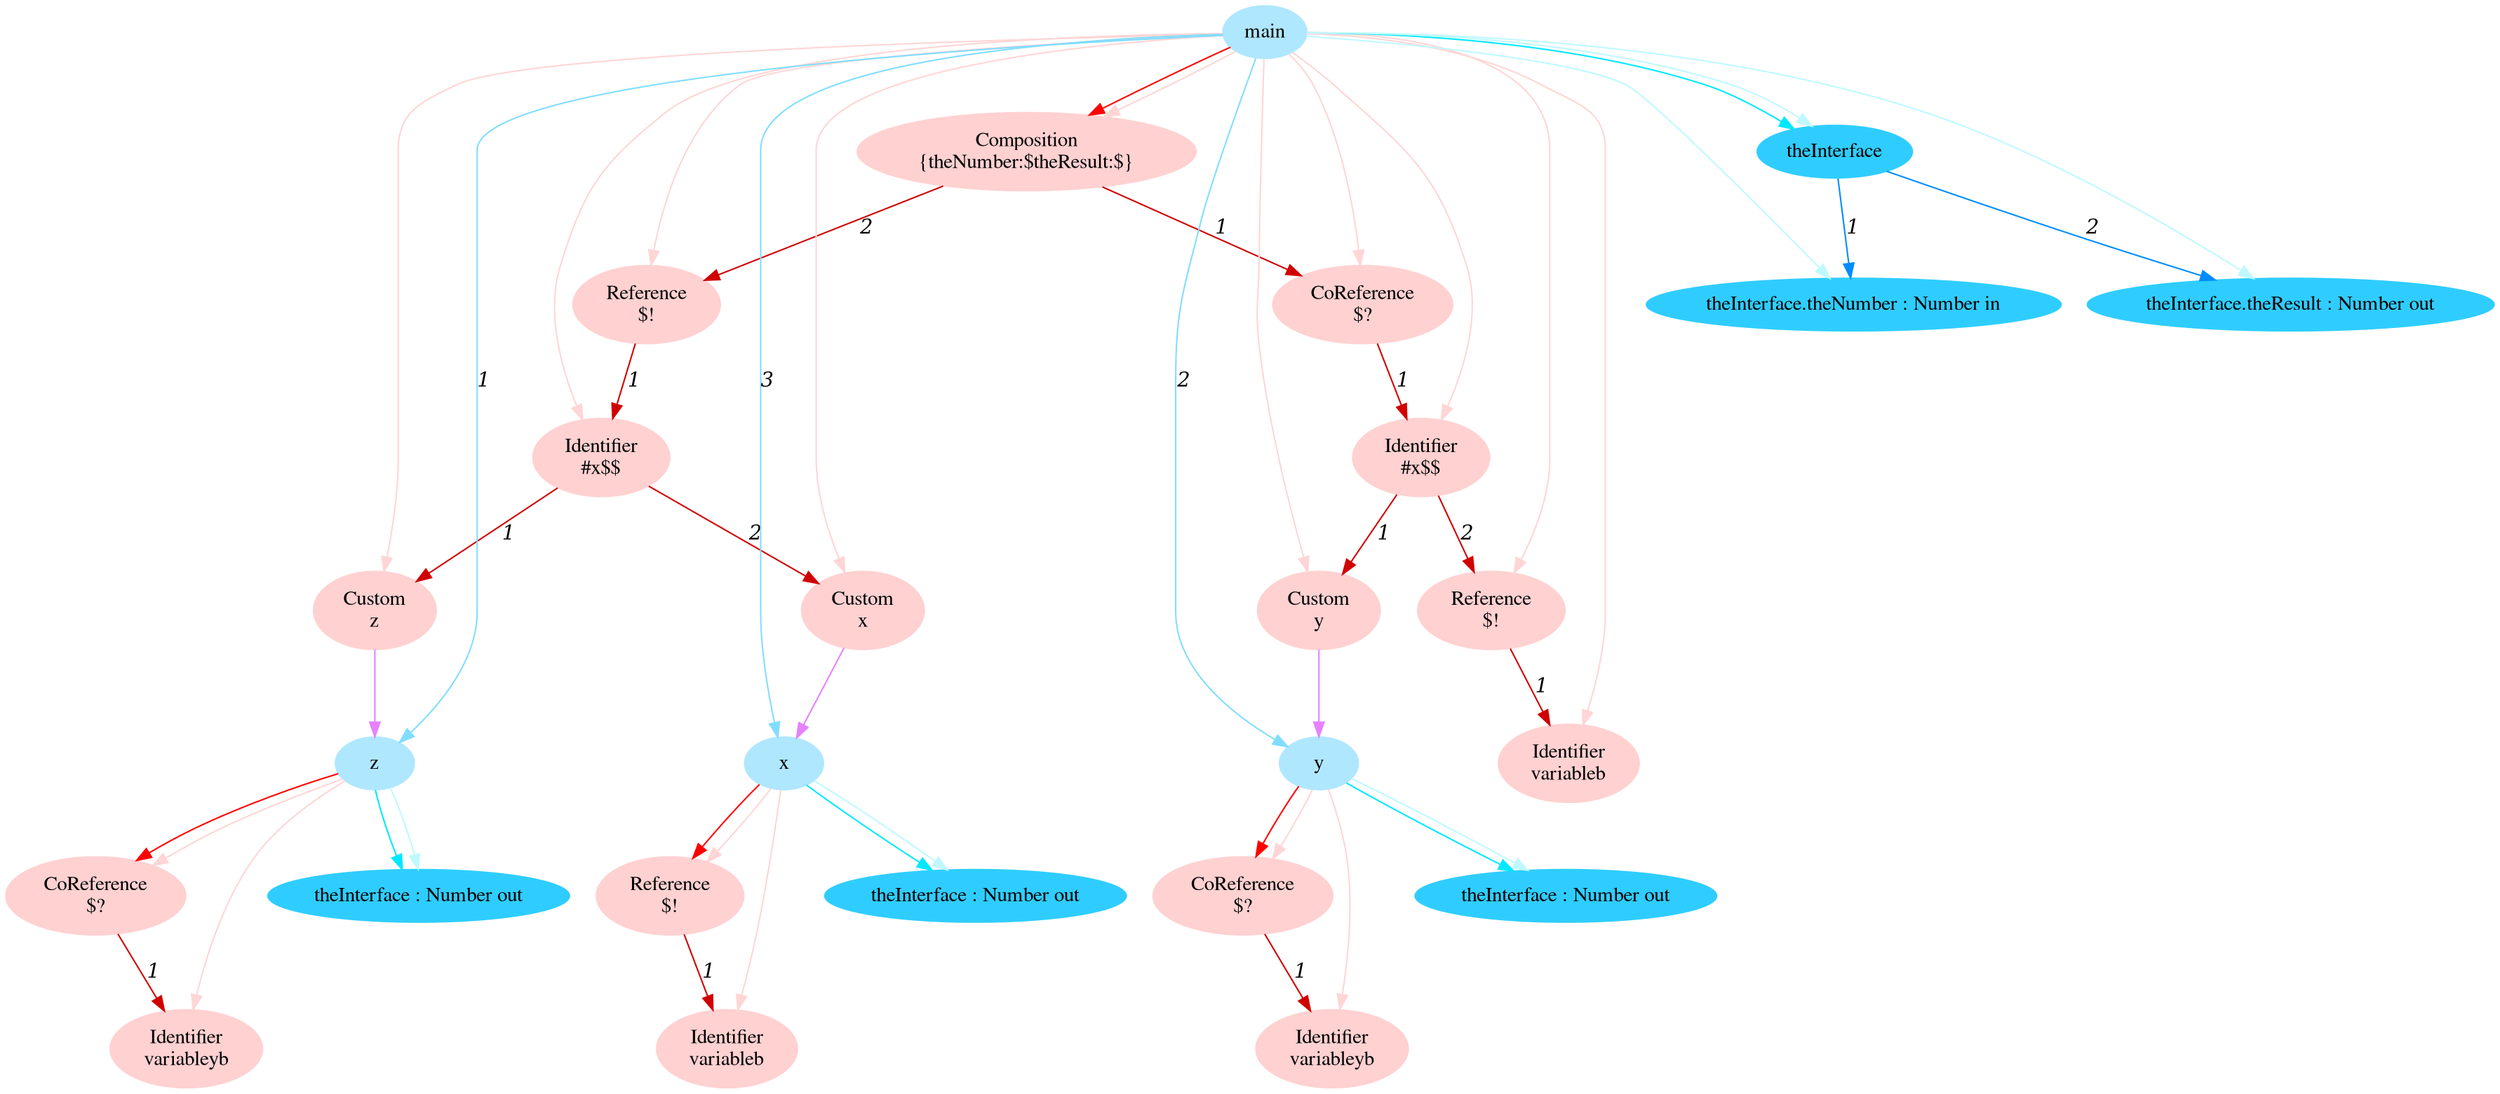 digraph g{node_14509 [shape="ellipse", style="filled", color="#ffd1d1", fontname="Times", label="Identifier
variableyb" ]
node_14512 [shape="ellipse", style="filled", color="#ffd1d1", fontname="Times", label="CoReference
$?" ]
node_14516 [shape="ellipse", style="filled", color="#ffd1d1", fontname="Times", label="Identifier
variableyb" ]
node_14519 [shape="ellipse", style="filled", color="#ffd1d1", fontname="Times", label="CoReference
$?" ]
node_14523 [shape="ellipse", style="filled", color="#ffd1d1", fontname="Times", label="Identifier
variableb" ]
node_14526 [shape="ellipse", style="filled", color="#ffd1d1", fontname="Times", label="Reference
$!" ]
node_14530 [shape="ellipse", style="filled", color="#ffd1d1", fontname="Times", label="Custom
y" ]
node_14533 [shape="ellipse", style="filled", color="#ffd1d1", fontname="Times", label="Identifier
variableb" ]
node_14536 [shape="ellipse", style="filled", color="#ffd1d1", fontname="Times", label="Reference
$!" ]
node_14540 [shape="ellipse", style="filled", color="#ffd1d1", fontname="Times", label="Identifier
#x$$" ]
node_14545 [shape="ellipse", style="filled", color="#ffd1d1", fontname="Times", label="CoReference
$?" ]
node_14549 [shape="ellipse", style="filled", color="#ffd1d1", fontname="Times", label="Custom
z" ]
node_14552 [shape="ellipse", style="filled", color="#ffd1d1", fontname="Times", label="Custom
x" ]
node_14555 [shape="ellipse", style="filled", color="#ffd1d1", fontname="Times", label="Identifier
#x$$" ]
node_14560 [shape="ellipse", style="filled", color="#ffd1d1", fontname="Times", label="Reference
$!" ]
node_14564 [shape="ellipse", style="filled", color="#ffd1d1", fontname="Times", label="Composition
{theNumber:$theResult:$}" ]
node_14436 [shape="ellipse", style="filled", color="#afe7ff", fontname="Times", label="main" ]
node_14437 [shape="ellipse", style="filled", color="#afe7ff", fontname="Times", label="z" ]
node_14447 [shape="ellipse", style="filled", color="#afe7ff", fontname="Times", label="y" ]
node_14457 [shape="ellipse", style="filled", color="#afe7ff", fontname="Times", label="x" ]
node_14438 [shape="ellipse", style="filled", color="#2fcdff", fontname="Times", label="theInterface : Number out" ]
node_14448 [shape="ellipse", style="filled", color="#2fcdff", fontname="Times", label="theInterface : Number out" ]
node_14458 [shape="ellipse", style="filled", color="#2fcdff", fontname="Times", label="theInterface : Number out" ]
node_14470 [shape="ellipse", style="filled", color="#2fcdff", fontname="Times", label="theInterface" ]
node_14471 [shape="ellipse", style="filled", color="#2fcdff", fontname="Times", label="theInterface.theNumber : Number in" ]
node_14473 [shape="ellipse", style="filled", color="#2fcdff", fontname="Times", label="theInterface.theResult : Number out" ]
node_14512 -> node_14509 [dir=forward, arrowHead=normal, fontname="Times-Italic", arrowsize=1, color="#d00000", label="1",  headlabel="", taillabel="" ]
node_14519 -> node_14516 [dir=forward, arrowHead=normal, fontname="Times-Italic", arrowsize=1, color="#d00000", label="1",  headlabel="", taillabel="" ]
node_14526 -> node_14523 [dir=forward, arrowHead=normal, fontname="Times-Italic", arrowsize=1, color="#d00000", label="1",  headlabel="", taillabel="" ]
node_14536 -> node_14533 [dir=forward, arrowHead=normal, fontname="Times-Italic", arrowsize=1, color="#d00000", label="1",  headlabel="", taillabel="" ]
node_14540 -> node_14530 [dir=forward, arrowHead=normal, fontname="Times-Italic", arrowsize=1, color="#d00000", label="1",  headlabel="", taillabel="" ]
node_14540 -> node_14536 [dir=forward, arrowHead=normal, fontname="Times-Italic", arrowsize=1, color="#d00000", label="2",  headlabel="", taillabel="" ]
node_14545 -> node_14540 [dir=forward, arrowHead=normal, fontname="Times-Italic", arrowsize=1, color="#d00000", label="1",  headlabel="", taillabel="" ]
node_14555 -> node_14549 [dir=forward, arrowHead=normal, fontname="Times-Italic", arrowsize=1, color="#d00000", label="1",  headlabel="", taillabel="" ]
node_14555 -> node_14552 [dir=forward, arrowHead=normal, fontname="Times-Italic", arrowsize=1, color="#d00000", label="2",  headlabel="", taillabel="" ]
node_14560 -> node_14555 [dir=forward, arrowHead=normal, fontname="Times-Italic", arrowsize=1, color="#d00000", label="1",  headlabel="", taillabel="" ]
node_14564 -> node_14545 [dir=forward, arrowHead=normal, fontname="Times-Italic", arrowsize=1, color="#d00000", label="1",  headlabel="", taillabel="" ]
node_14564 -> node_14560 [dir=forward, arrowHead=normal, fontname="Times-Italic", arrowsize=1, color="#d00000", label="2",  headlabel="", taillabel="" ]
node_14437 -> node_14512 [dir=forward, arrowHead=normal, fontname="Times-Italic", arrowsize=1, color="#ff0000", label="",  headlabel="", taillabel="" ]
node_14447 -> node_14519 [dir=forward, arrowHead=normal, fontname="Times-Italic", arrowsize=1, color="#ff0000", label="",  headlabel="", taillabel="" ]
node_14457 -> node_14526 [dir=forward, arrowHead=normal, fontname="Times-Italic", arrowsize=1, color="#ff0000", label="",  headlabel="", taillabel="" ]
node_14436 -> node_14564 [dir=forward, arrowHead=normal, fontname="Times-Italic", arrowsize=1, color="#ff0000", label="",  headlabel="", taillabel="" ]
node_14437 -> node_14509 [dir=forward, arrowHead=normal, fontname="Times-Italic", arrowsize=1, color="#ffd5d5", label="",  headlabel="", taillabel="" ]
node_14437 -> node_14512 [dir=forward, arrowHead=normal, fontname="Times-Italic", arrowsize=1, color="#ffd5d5", label="",  headlabel="", taillabel="" ]
node_14447 -> node_14516 [dir=forward, arrowHead=normal, fontname="Times-Italic", arrowsize=1, color="#ffd5d5", label="",  headlabel="", taillabel="" ]
node_14447 -> node_14519 [dir=forward, arrowHead=normal, fontname="Times-Italic", arrowsize=1, color="#ffd5d5", label="",  headlabel="", taillabel="" ]
node_14457 -> node_14523 [dir=forward, arrowHead=normal, fontname="Times-Italic", arrowsize=1, color="#ffd5d5", label="",  headlabel="", taillabel="" ]
node_14457 -> node_14526 [dir=forward, arrowHead=normal, fontname="Times-Italic", arrowsize=1, color="#ffd5d5", label="",  headlabel="", taillabel="" ]
node_14436 -> node_14530 [dir=forward, arrowHead=normal, fontname="Times-Italic", arrowsize=1, color="#ffd5d5", label="",  headlabel="", taillabel="" ]
node_14436 -> node_14533 [dir=forward, arrowHead=normal, fontname="Times-Italic", arrowsize=1, color="#ffd5d5", label="",  headlabel="", taillabel="" ]
node_14436 -> node_14536 [dir=forward, arrowHead=normal, fontname="Times-Italic", arrowsize=1, color="#ffd5d5", label="",  headlabel="", taillabel="" ]
node_14436 -> node_14540 [dir=forward, arrowHead=normal, fontname="Times-Italic", arrowsize=1, color="#ffd5d5", label="",  headlabel="", taillabel="" ]
node_14436 -> node_14545 [dir=forward, arrowHead=normal, fontname="Times-Italic", arrowsize=1, color="#ffd5d5", label="",  headlabel="", taillabel="" ]
node_14436 -> node_14549 [dir=forward, arrowHead=normal, fontname="Times-Italic", arrowsize=1, color="#ffd5d5", label="",  headlabel="", taillabel="" ]
node_14436 -> node_14552 [dir=forward, arrowHead=normal, fontname="Times-Italic", arrowsize=1, color="#ffd5d5", label="",  headlabel="", taillabel="" ]
node_14436 -> node_14555 [dir=forward, arrowHead=normal, fontname="Times-Italic", arrowsize=1, color="#ffd5d5", label="",  headlabel="", taillabel="" ]
node_14436 -> node_14560 [dir=forward, arrowHead=normal, fontname="Times-Italic", arrowsize=1, color="#ffd5d5", label="",  headlabel="", taillabel="" ]
node_14436 -> node_14564 [dir=forward, arrowHead=normal, fontname="Times-Italic", arrowsize=1, color="#ffd5d5", label="",  headlabel="", taillabel="" ]
node_14437 -> node_14438 [dir=forward, arrowHead=normal, fontname="Times-Italic", arrowsize=1, color="#00e8ff", label="",  headlabel="", taillabel="" ]
node_14447 -> node_14448 [dir=forward, arrowHead=normal, fontname="Times-Italic", arrowsize=1, color="#00e8ff", label="",  headlabel="", taillabel="" ]
node_14457 -> node_14458 [dir=forward, arrowHead=normal, fontname="Times-Italic", arrowsize=1, color="#00e8ff", label="",  headlabel="", taillabel="" ]
node_14436 -> node_14470 [dir=forward, arrowHead=normal, fontname="Times-Italic", arrowsize=1, color="#00e8ff", label="",  headlabel="", taillabel="" ]
node_14437 -> node_14438 [dir=forward, arrowHead=normal, fontname="Times-Italic", arrowsize=1, color="#bef9ff", label="",  headlabel="", taillabel="" ]
node_14447 -> node_14448 [dir=forward, arrowHead=normal, fontname="Times-Italic", arrowsize=1, color="#bef9ff", label="",  headlabel="", taillabel="" ]
node_14457 -> node_14458 [dir=forward, arrowHead=normal, fontname="Times-Italic", arrowsize=1, color="#bef9ff", label="",  headlabel="", taillabel="" ]
node_14436 -> node_14471 [dir=forward, arrowHead=normal, fontname="Times-Italic", arrowsize=1, color="#bef9ff", label="",  headlabel="", taillabel="" ]
node_14436 -> node_14473 [dir=forward, arrowHead=normal, fontname="Times-Italic", arrowsize=1, color="#bef9ff", label="",  headlabel="", taillabel="" ]
node_14436 -> node_14470 [dir=forward, arrowHead=normal, fontname="Times-Italic", arrowsize=1, color="#bef9ff", label="",  headlabel="", taillabel="" ]
node_14470 -> node_14471 [dir=forward, arrowHead=normal, fontname="Times-Italic", arrowsize=1, color="#008cff", label="1",  headlabel="", taillabel="" ]
node_14470 -> node_14473 [dir=forward, arrowHead=normal, fontname="Times-Italic", arrowsize=1, color="#008cff", label="2",  headlabel="", taillabel="" ]
node_14436 -> node_14437 [dir=forward, arrowHead=normal, fontname="Times-Italic", arrowsize=1, color="#81ddff", label="1",  headlabel="", taillabel="" ]
node_14436 -> node_14447 [dir=forward, arrowHead=normal, fontname="Times-Italic", arrowsize=1, color="#81ddff", label="2",  headlabel="", taillabel="" ]
node_14436 -> node_14457 [dir=forward, arrowHead=normal, fontname="Times-Italic", arrowsize=1, color="#81ddff", label="3",  headlabel="", taillabel="" ]
node_14530 -> node_14447 [dir=forward, arrowHead=normal, fontname="Times-Italic", arrowsize=1, color="#e681ff", label="",  headlabel="", taillabel="" ]
node_14549 -> node_14437 [dir=forward, arrowHead=normal, fontname="Times-Italic", arrowsize=1, color="#e681ff", label="",  headlabel="", taillabel="" ]
node_14552 -> node_14457 [dir=forward, arrowHead=normal, fontname="Times-Italic", arrowsize=1, color="#e681ff", label="",  headlabel="", taillabel="" ]
}